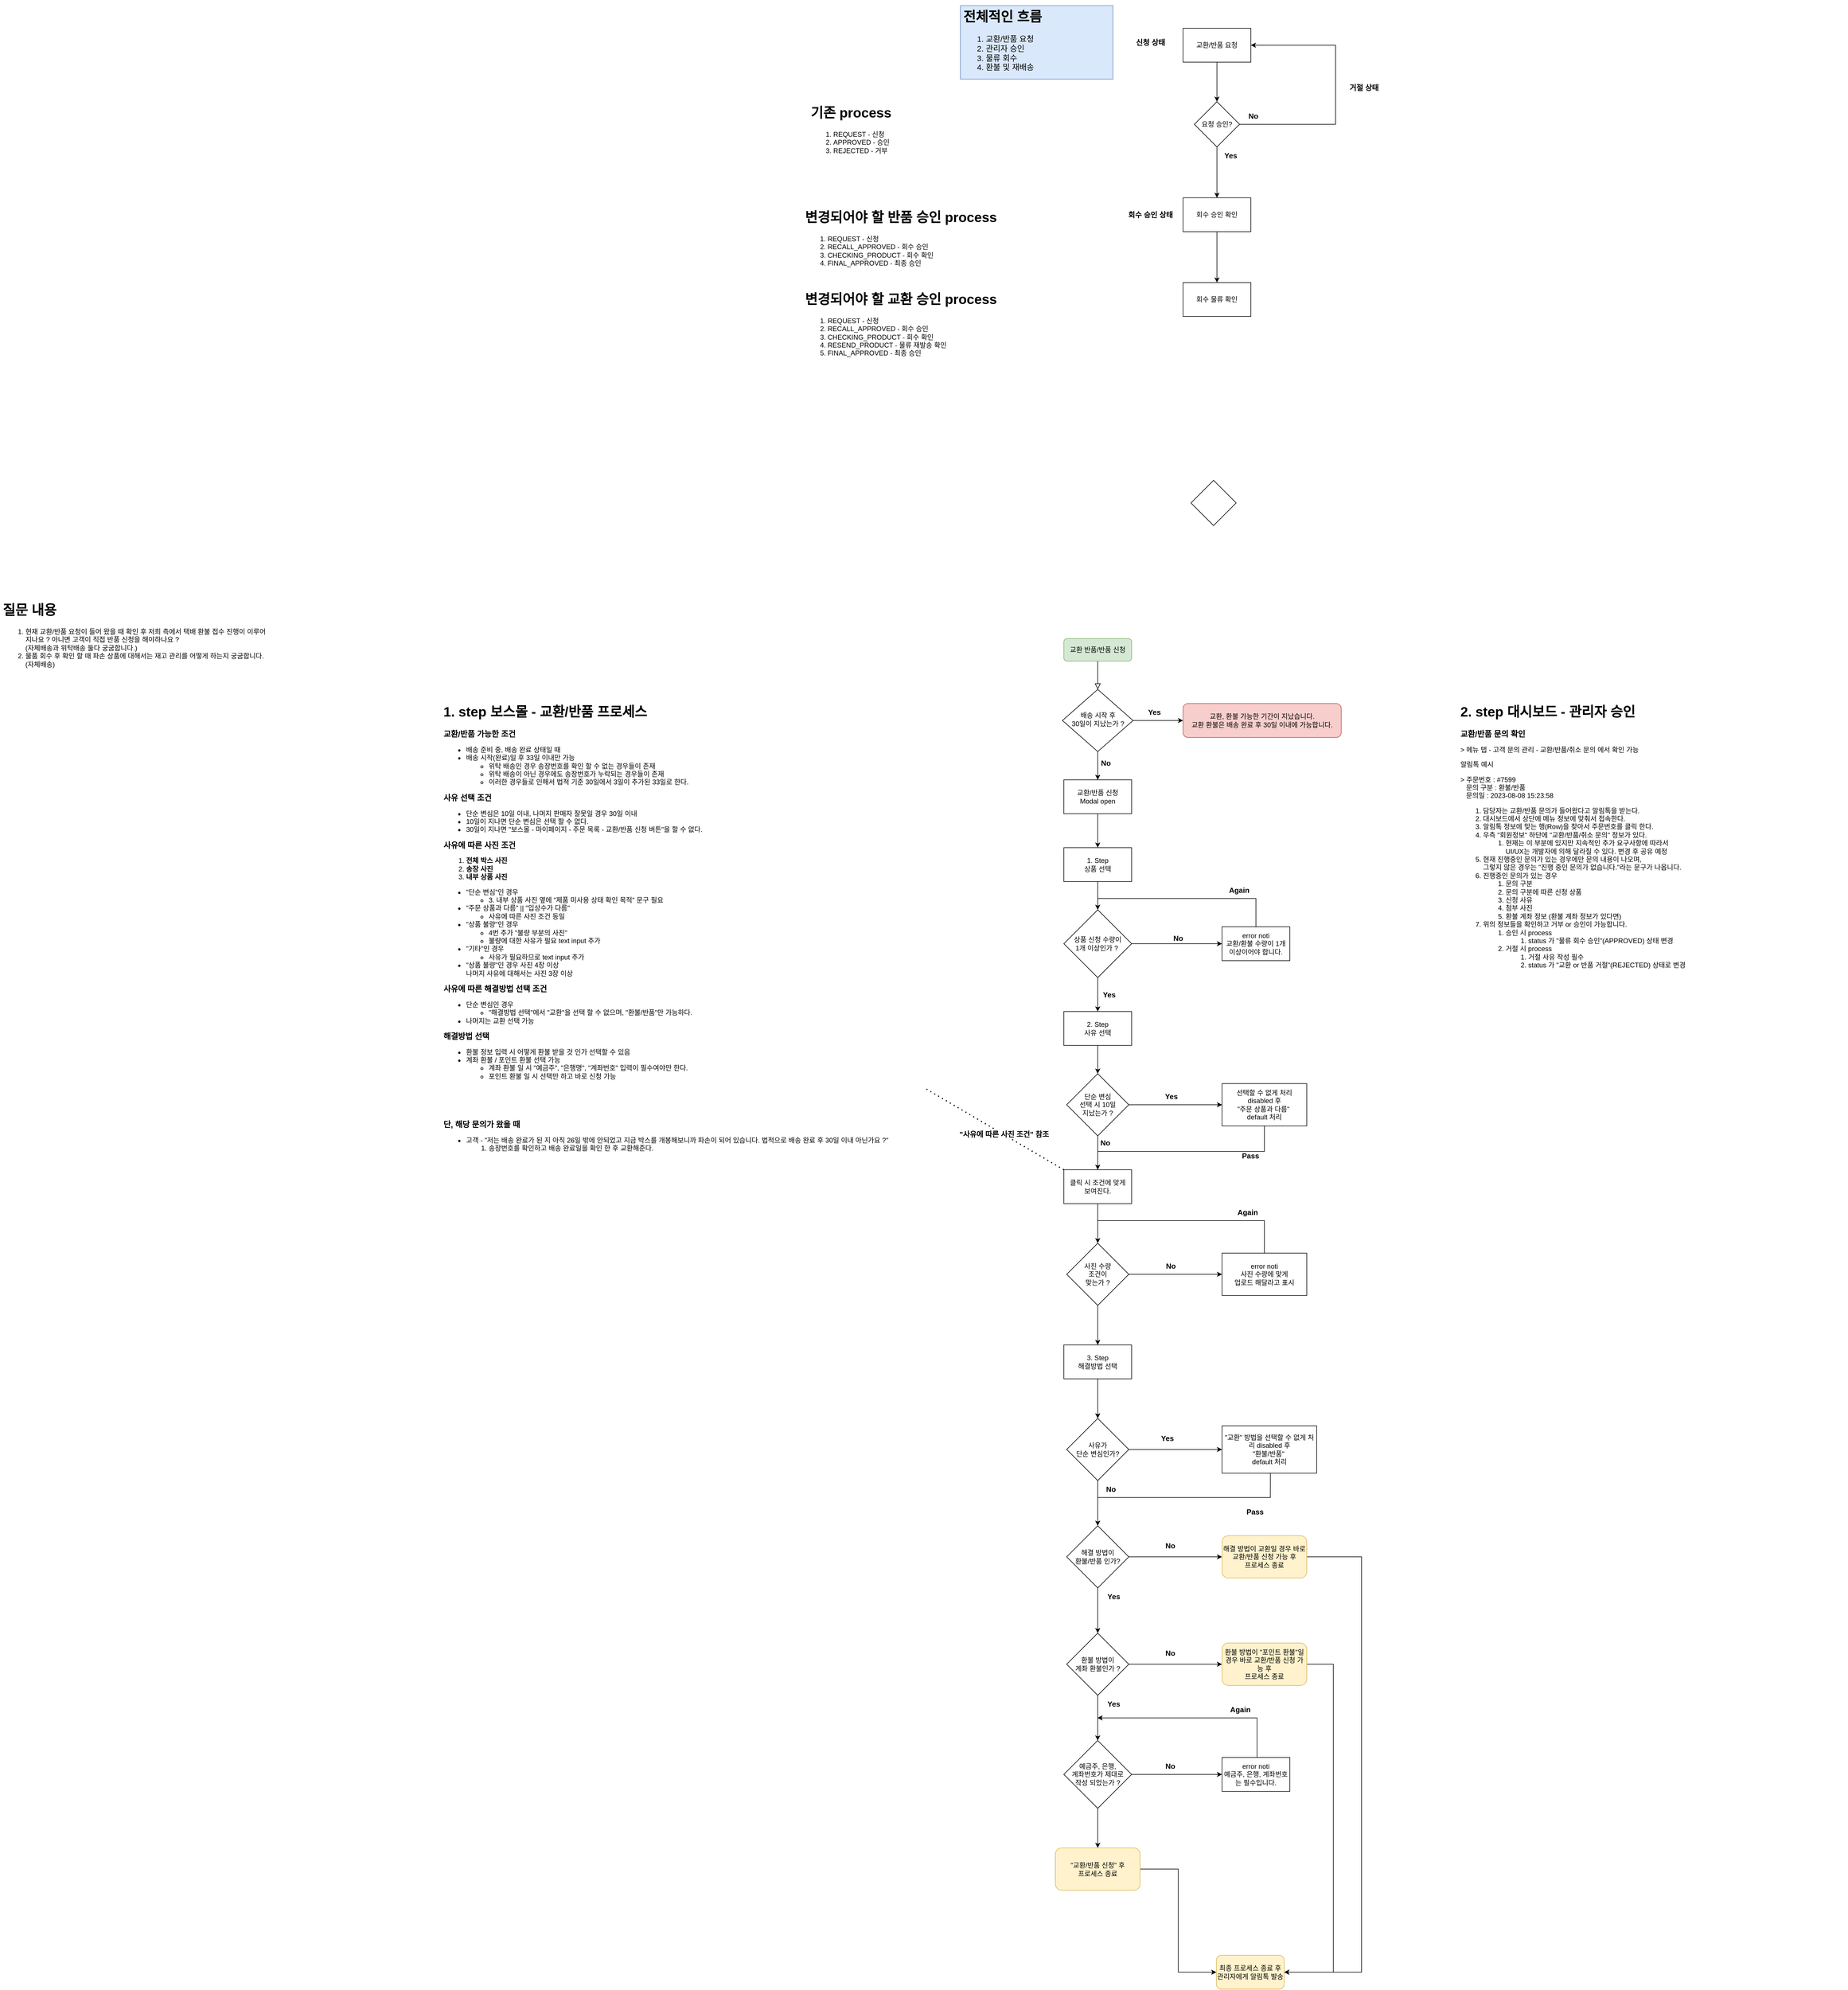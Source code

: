 <mxfile version="21.6.7" type="github">
  <diagram id="C5RBs43oDa-KdzZeNtuy" name="Page-1">
    <mxGraphModel dx="4205" dy="4238" grid="1" gridSize="10" guides="1" tooltips="1" connect="1" arrows="1" fold="1" page="1" pageScale="1" pageWidth="827" pageHeight="1169" math="0" shadow="0">
      <root>
        <mxCell id="WIyWlLk6GJQsqaUBKTNV-0" />
        <mxCell id="WIyWlLk6GJQsqaUBKTNV-1" parent="WIyWlLk6GJQsqaUBKTNV-0" />
        <mxCell id="WIyWlLk6GJQsqaUBKTNV-2" value="" style="rounded=0;html=1;jettySize=auto;orthogonalLoop=1;fontSize=11;endArrow=block;endFill=0;endSize=8;strokeWidth=1;shadow=0;labelBackgroundColor=none;edgeStyle=orthogonalEdgeStyle;" parent="WIyWlLk6GJQsqaUBKTNV-1" source="WIyWlLk6GJQsqaUBKTNV-3" target="WIyWlLk6GJQsqaUBKTNV-6" edge="1">
          <mxGeometry relative="1" as="geometry" />
        </mxCell>
        <mxCell id="WIyWlLk6GJQsqaUBKTNV-3" value="교환 반품/반품 신청" style="rounded=1;whiteSpace=wrap;html=1;fontSize=12;glass=0;strokeWidth=1;shadow=0;fillColor=#d5e8d4;strokeColor=#82b366;" parent="WIyWlLk6GJQsqaUBKTNV-1" vertex="1">
          <mxGeometry x="1113.02" y="140" width="120" height="40" as="geometry" />
        </mxCell>
        <mxCell id="tqf3V1w9By7qvggdj3lG-22" style="edgeStyle=orthogonalEdgeStyle;rounded=0;orthogonalLoop=1;jettySize=auto;html=1;" edge="1" parent="WIyWlLk6GJQsqaUBKTNV-1" source="WIyWlLk6GJQsqaUBKTNV-6" target="WIyWlLk6GJQsqaUBKTNV-7">
          <mxGeometry relative="1" as="geometry" />
        </mxCell>
        <mxCell id="tqf3V1w9By7qvggdj3lG-24" style="edgeStyle=orthogonalEdgeStyle;rounded=0;orthogonalLoop=1;jettySize=auto;html=1;" edge="1" parent="WIyWlLk6GJQsqaUBKTNV-1" source="WIyWlLk6GJQsqaUBKTNV-6" target="tqf3V1w9By7qvggdj3lG-6">
          <mxGeometry relative="1" as="geometry" />
        </mxCell>
        <mxCell id="WIyWlLk6GJQsqaUBKTNV-6" value="배송 시작 후&lt;br&gt;30일이 지났는가 ?" style="rhombus;whiteSpace=wrap;html=1;shadow=0;fontFamily=Helvetica;fontSize=12;align=center;strokeWidth=1;spacing=6;spacingTop=-4;" parent="WIyWlLk6GJQsqaUBKTNV-1" vertex="1">
          <mxGeometry x="1110.52" y="230" width="125" height="110" as="geometry" />
        </mxCell>
        <mxCell id="WIyWlLk6GJQsqaUBKTNV-7" value="교환, 환불 가능한 기간이 지났습니다.&lt;br style=&quot;border-color: var(--border-color);&quot;&gt;교환 환불은 배송 완료 후 30일 이내에 가능합니다." style="rounded=1;whiteSpace=wrap;html=1;fontSize=12;glass=0;strokeWidth=1;shadow=0;fillColor=#f8cecc;strokeColor=#b85450;" parent="WIyWlLk6GJQsqaUBKTNV-1" vertex="1">
          <mxGeometry x="1324.02" y="255" width="280" height="60" as="geometry" />
        </mxCell>
        <mxCell id="tqf3V1w9By7qvggdj3lG-1" value="&lt;h1&gt;1. step 보스몰 - 교환/반품 프로세스&lt;/h1&gt;&lt;p&gt;&lt;b&gt;&lt;font style=&quot;font-size: 14px;&quot;&gt;교환/반품 가능한 조건&lt;/font&gt;&lt;/b&gt;&lt;br&gt;&lt;/p&gt;&lt;ul&gt;&lt;li&gt;배송 준비 중, 배송 완료 상태일 때&lt;/li&gt;&lt;li&gt;배송 시작(완료)일 후 33일 이내만 가능&lt;/li&gt;&lt;ul&gt;&lt;li&gt;위탁 배송인 경우 송장번호를 확인 할 수 없는 경우들이 존재&lt;/li&gt;&lt;li&gt;위탁 배송이 아닌 경우에도 송장번호가 누락되는 경우들이 존재&lt;/li&gt;&lt;li&gt;이러한 경우들로 인해서 법적 기준 30일에서 3일이 추가된 33일로 한다.&lt;/li&gt;&lt;/ul&gt;&lt;/ul&gt;&lt;div&gt;&lt;b&gt;&lt;font style=&quot;font-size: 14px;&quot;&gt;사유 선택 조건&lt;/font&gt;&lt;/b&gt;&lt;/div&gt;&lt;div&gt;&lt;ul&gt;&lt;li style=&quot;border-color: var(--border-color);&quot;&gt;단순 변심은 10일 이내, 나머지 판매자 잘못일 경우 30일 이내&lt;/li&gt;&lt;li style=&quot;border-color: var(--border-color);&quot;&gt;10일이 지나면 단순 변심은 선택 할 수 없다.&lt;/li&gt;&lt;li style=&quot;border-color: var(--border-color);&quot;&gt;30일이 지나면 &quot;보스몰 - 마이페이지 - 주문 목록 - 교환/반품 신청 버튼&quot;을 할 수 없다.&lt;/li&gt;&lt;/ul&gt;&lt;/div&gt;&lt;div&gt;&lt;b&gt;&lt;font style=&quot;font-size: 14px;&quot;&gt;사유에 따른 사진 조건&lt;/font&gt;&lt;/b&gt;&lt;/div&gt;&lt;div&gt;&lt;ol&gt;&lt;li&gt;&lt;b&gt;전체 박스 사진&lt;/b&gt;&lt;/li&gt;&lt;li&gt;&lt;b&gt;송장 사진&lt;/b&gt;&lt;/li&gt;&lt;li&gt;&lt;b&gt;내부 상품 사진&lt;/b&gt;&lt;/li&gt;&lt;/ol&gt;&lt;/div&gt;&lt;div&gt;&lt;ul&gt;&lt;li&gt;&quot;단순 변심&quot;인 경우&amp;nbsp;&lt;/li&gt;&lt;ul&gt;&lt;li&gt;3. 내부 상품 사진 옆에 &quot;제품 미사용 상태 확인 목적&quot; 문구 필요&lt;/li&gt;&lt;/ul&gt;&lt;li&gt;&quot;주문 상품과 다름&quot; || &quot;입상수가 다름&quot;&lt;/li&gt;&lt;ul&gt;&lt;li&gt;사유에 따른 사진 조건 동일&lt;/li&gt;&lt;/ul&gt;&lt;li&gt;&quot;상품 불량&quot;인 경우&lt;/li&gt;&lt;ul&gt;&lt;li&gt;4번 추가 &quot;불량 부분의 사진&quot;&lt;br&gt;&lt;/li&gt;&lt;li&gt;불량에 대한 사유가 필요 text input 추가&lt;/li&gt;&lt;/ul&gt;&lt;li&gt;&quot;기타&quot;인 경우&lt;/li&gt;&lt;ul&gt;&lt;li&gt;사유가 필요하므로 text input 추가&lt;/li&gt;&lt;/ul&gt;&lt;li&gt;&quot;상품 불량&quot;인 경우 사진 4장 이상 &lt;br&gt;나머지 사유에 대해서는 사진 3장 이상&lt;br&gt;&lt;/li&gt;&lt;/ul&gt;&lt;div&gt;&lt;b&gt;&lt;font style=&quot;font-size: 14px;&quot;&gt;사유에 따른 해결방법 선택 조건&lt;/font&gt;&lt;/b&gt;&lt;/div&gt;&lt;/div&gt;&lt;div&gt;&lt;ul&gt;&lt;li&gt;단순 변심인 경우&amp;nbsp;&lt;/li&gt;&lt;ul&gt;&lt;li&gt;&quot;해결방법 선택&quot;에서 &quot;교환&quot;을 선택 할 수 없으며, &quot;환불/반품&quot;만 가능하다.&lt;/li&gt;&lt;/ul&gt;&lt;li&gt;나머지는 교환 선택 가능&lt;/li&gt;&lt;/ul&gt;&lt;div&gt;&lt;b&gt;&lt;font style=&quot;font-size: 14px;&quot;&gt;해결방법 선택&lt;/font&gt;&lt;/b&gt;&lt;/div&gt;&lt;/div&gt;&lt;div&gt;&lt;ul&gt;&lt;li&gt;환불 정보 입력 시 어떻게 환불 받을 것 인가 선택할 수 있음&lt;/li&gt;&lt;li&gt;계좌 환불 / 포인트 환불 선택 가능&lt;/li&gt;&lt;ul&gt;&lt;li&gt;계좌 환불 일 시 &quot;예금주&quot;, &quot;은행명&quot;, &quot;계좌번호&quot; 입력이 필수여야만 한다.&lt;/li&gt;&lt;li&gt;포인트 환불 일 시 선택만 하고 바로 신청 가능&lt;/li&gt;&lt;/ul&gt;&lt;/ul&gt;&lt;/div&gt;&lt;div&gt;&lt;br&gt;&lt;/div&gt;&lt;div&gt;&lt;br&gt;&lt;/div&gt;&lt;div&gt;&lt;br&gt;&lt;/div&gt;&lt;div&gt;&lt;br&gt;&lt;/div&gt;&lt;div&gt;&lt;div style=&quot;border-color: var(--border-color);&quot;&gt;&lt;div style=&quot;border-color: var(--border-color);&quot;&gt;&lt;b style=&quot;border-color: var(--border-color);&quot;&gt;&lt;font style=&quot;font-size: 14px;&quot;&gt;단, 해당 문의가 왔을 때&lt;/font&gt;&lt;/b&gt;&lt;/div&gt;&lt;/div&gt;&lt;div style=&quot;border-color: var(--border-color);&quot;&gt;&lt;ul style=&quot;border-color: var(--border-color);&quot;&gt;&lt;li style=&quot;border-color: var(--border-color);&quot;&gt;고객 - &quot;저는 배송 완료가 된 지 아직 26일 밖에 안되었고 지금 박스를 개봉해보니까 파손이 되어 있습니다. 법적으로 배송 완료 후 30일 이내 아닌가요 ?&quot;&lt;/li&gt;&lt;ol style=&quot;border-color: var(--border-color);&quot;&gt;&lt;li style=&quot;border-color: var(--border-color);&quot;&gt;송장번호를 확인하고 배송 완료일을 확인 한 후 교환해준다.&lt;br&gt;&lt;/li&gt;&lt;/ol&gt;&lt;/ul&gt;&lt;/div&gt;&lt;/div&gt;&lt;p&gt;&lt;/p&gt;" style="text;html=1;strokeColor=none;fillColor=none;spacing=5;spacingTop=-20;whiteSpace=wrap;overflow=hidden;rounded=0;" vertex="1" parent="WIyWlLk6GJQsqaUBKTNV-1">
          <mxGeometry x="10" y="250" width="860" height="870" as="geometry" />
        </mxCell>
        <mxCell id="tqf3V1w9By7qvggdj3lG-2" value="&lt;h1&gt;질문 내용&lt;/h1&gt;&lt;div&gt;&lt;ol&gt;&lt;li&gt;현재 교환/반품 요청이 들어 왔을 때 확인 후 저희 측에서 택배 환불 접수 진행이 이루어 지나요 ? 아니면 고객이 직접 반품 신청을 해야하나요 ?&lt;br&gt;(자체배송과 위탁배송 둘다 궁굼합니다.)&lt;br&gt;&lt;/li&gt;&lt;li&gt;물품 회수 후 확인 할 때 파손 상품에 대해서는 재고 관리를 어떻게 하는지 궁굼합니다. (자체배송)&lt;/li&gt;&lt;/ol&gt;&lt;/div&gt;" style="text;html=1;strokeColor=none;fillColor=none;spacing=5;spacingTop=-20;whiteSpace=wrap;overflow=hidden;rounded=0;" vertex="1" parent="WIyWlLk6GJQsqaUBKTNV-1">
          <mxGeometry x="-770" y="70" width="480" height="670" as="geometry" />
        </mxCell>
        <mxCell id="tqf3V1w9By7qvggdj3lG-8" style="edgeStyle=orthogonalEdgeStyle;rounded=0;orthogonalLoop=1;jettySize=auto;html=1;" edge="1" parent="WIyWlLk6GJQsqaUBKTNV-1" source="tqf3V1w9By7qvggdj3lG-6" target="tqf3V1w9By7qvggdj3lG-7">
          <mxGeometry relative="1" as="geometry" />
        </mxCell>
        <mxCell id="tqf3V1w9By7qvggdj3lG-6" value="교환/반품 신청&lt;br style=&quot;border-color: var(--border-color);&quot;&gt;Modal open" style="rounded=0;whiteSpace=wrap;html=1;" vertex="1" parent="WIyWlLk6GJQsqaUBKTNV-1">
          <mxGeometry x="1113.02" y="390" width="120" height="60" as="geometry" />
        </mxCell>
        <mxCell id="tqf3V1w9By7qvggdj3lG-10" style="edgeStyle=orthogonalEdgeStyle;rounded=0;orthogonalLoop=1;jettySize=auto;html=1;" edge="1" parent="WIyWlLk6GJQsqaUBKTNV-1" source="tqf3V1w9By7qvggdj3lG-7" target="tqf3V1w9By7qvggdj3lG-9">
          <mxGeometry relative="1" as="geometry" />
        </mxCell>
        <mxCell id="tqf3V1w9By7qvggdj3lG-7" value="1. Step &lt;br&gt;상품 선택" style="rounded=0;whiteSpace=wrap;html=1;" vertex="1" parent="WIyWlLk6GJQsqaUBKTNV-1">
          <mxGeometry x="1113.02" y="510" width="120" height="60" as="geometry" />
        </mxCell>
        <mxCell id="tqf3V1w9By7qvggdj3lG-13" style="edgeStyle=orthogonalEdgeStyle;rounded=0;orthogonalLoop=1;jettySize=auto;html=1;" edge="1" parent="WIyWlLk6GJQsqaUBKTNV-1" source="tqf3V1w9By7qvggdj3lG-9" target="tqf3V1w9By7qvggdj3lG-16">
          <mxGeometry relative="1" as="geometry">
            <mxPoint x="1303.02" y="680" as="targetPoint" />
          </mxGeometry>
        </mxCell>
        <mxCell id="tqf3V1w9By7qvggdj3lG-15" value="No" style="edgeLabel;html=1;align=center;verticalAlign=middle;resizable=0;points=[];fontSize=13;fontStyle=1" vertex="1" connectable="0" parent="tqf3V1w9By7qvggdj3lG-13">
          <mxGeometry x="0.15" y="3" relative="1" as="geometry">
            <mxPoint x="-10" y="-7" as="offset" />
          </mxGeometry>
        </mxCell>
        <mxCell id="tqf3V1w9By7qvggdj3lG-20" value="" style="edgeStyle=orthogonalEdgeStyle;rounded=0;orthogonalLoop=1;jettySize=auto;html=1;" edge="1" parent="WIyWlLk6GJQsqaUBKTNV-1" source="tqf3V1w9By7qvggdj3lG-9" target="tqf3V1w9By7qvggdj3lG-19">
          <mxGeometry relative="1" as="geometry" />
        </mxCell>
        <mxCell id="tqf3V1w9By7qvggdj3lG-21" value="Yes" style="edgeLabel;html=1;align=center;verticalAlign=middle;resizable=0;points=[];fontStyle=1;fontSize=13;" vertex="1" connectable="0" parent="tqf3V1w9By7qvggdj3lG-20">
          <mxGeometry x="-0.367" y="-1" relative="1" as="geometry">
            <mxPoint x="21" y="11" as="offset" />
          </mxGeometry>
        </mxCell>
        <mxCell id="tqf3V1w9By7qvggdj3lG-9" value="상품 신청 수량이&lt;br&gt;1개 이상인가 ?&amp;nbsp;" style="rhombus;whiteSpace=wrap;html=1;" vertex="1" parent="WIyWlLk6GJQsqaUBKTNV-1">
          <mxGeometry x="1113.02" y="620" width="120" height="120" as="geometry" />
        </mxCell>
        <mxCell id="tqf3V1w9By7qvggdj3lG-16" value="error noti&lt;br&gt;교환/환불 수량이 1개 이상이어야 합니다." style="rounded=0;whiteSpace=wrap;html=1;" vertex="1" parent="WIyWlLk6GJQsqaUBKTNV-1">
          <mxGeometry x="1393.02" y="650" width="120" height="60" as="geometry" />
        </mxCell>
        <mxCell id="tqf3V1w9By7qvggdj3lG-18" value="" style="endArrow=none;html=1;rounded=0;" edge="1" parent="WIyWlLk6GJQsqaUBKTNV-1" source="tqf3V1w9By7qvggdj3lG-16">
          <mxGeometry width="50" height="50" relative="1" as="geometry">
            <mxPoint x="1452.52" y="630" as="sourcePoint" />
            <mxPoint x="1173.02" y="600" as="targetPoint" />
            <Array as="points">
              <mxPoint x="1453.02" y="600" />
            </Array>
          </mxGeometry>
        </mxCell>
        <mxCell id="tqf3V1w9By7qvggdj3lG-30" value="" style="edgeStyle=orthogonalEdgeStyle;rounded=0;orthogonalLoop=1;jettySize=auto;html=1;" edge="1" parent="WIyWlLk6GJQsqaUBKTNV-1" source="tqf3V1w9By7qvggdj3lG-19" target="tqf3V1w9By7qvggdj3lG-29">
          <mxGeometry relative="1" as="geometry" />
        </mxCell>
        <mxCell id="tqf3V1w9By7qvggdj3lG-19" value="2. Step&lt;br&gt;사유 선택" style="whiteSpace=wrap;html=1;" vertex="1" parent="WIyWlLk6GJQsqaUBKTNV-1">
          <mxGeometry x="1113.02" y="800" width="120" height="60" as="geometry" />
        </mxCell>
        <mxCell id="tqf3V1w9By7qvggdj3lG-25" value="Yes" style="edgeLabel;html=1;align=center;verticalAlign=middle;resizable=0;points=[];fontStyle=1;fontSize=13;" vertex="1" connectable="0" parent="WIyWlLk6GJQsqaUBKTNV-1">
          <mxGeometry x="1273.02" y="270" as="geometry" />
        </mxCell>
        <mxCell id="tqf3V1w9By7qvggdj3lG-26" value="No" style="edgeLabel;html=1;align=center;verticalAlign=middle;resizable=0;points=[];fontSize=13;fontStyle=1" vertex="1" connectable="0" parent="WIyWlLk6GJQsqaUBKTNV-1">
          <mxGeometry x="1325.02" y="680" as="geometry">
            <mxPoint x="-138" y="-320" as="offset" />
          </mxGeometry>
        </mxCell>
        <mxCell id="tqf3V1w9By7qvggdj3lG-27" value="&lt;font style=&quot;font-size: 13px;&quot;&gt;&lt;b&gt;Again&lt;/b&gt;&lt;/font&gt;" style="text;html=1;align=center;verticalAlign=middle;resizable=0;points=[];autosize=1;strokeColor=none;fillColor=none;" vertex="1" parent="WIyWlLk6GJQsqaUBKTNV-1">
          <mxGeometry x="1393.02" y="570" width="60" height="30" as="geometry" />
        </mxCell>
        <mxCell id="tqf3V1w9By7qvggdj3lG-35" value="" style="edgeStyle=orthogonalEdgeStyle;rounded=0;orthogonalLoop=1;jettySize=auto;html=1;" edge="1" parent="WIyWlLk6GJQsqaUBKTNV-1" source="tqf3V1w9By7qvggdj3lG-29" target="tqf3V1w9By7qvggdj3lG-34">
          <mxGeometry relative="1" as="geometry" />
        </mxCell>
        <mxCell id="tqf3V1w9By7qvggdj3lG-44" value="" style="edgeStyle=orthogonalEdgeStyle;rounded=0;orthogonalLoop=1;jettySize=auto;html=1;" edge="1" parent="WIyWlLk6GJQsqaUBKTNV-1" source="tqf3V1w9By7qvggdj3lG-29" target="tqf3V1w9By7qvggdj3lG-43">
          <mxGeometry relative="1" as="geometry" />
        </mxCell>
        <mxCell id="tqf3V1w9By7qvggdj3lG-29" value="단순 변심&lt;br&gt;선택 시 10일&lt;br&gt;지났는가 ?" style="rhombus;whiteSpace=wrap;html=1;" vertex="1" parent="WIyWlLk6GJQsqaUBKTNV-1">
          <mxGeometry x="1118.02" y="910" width="110" height="110" as="geometry" />
        </mxCell>
        <mxCell id="tqf3V1w9By7qvggdj3lG-34" value="선택할 수 없게 처리&lt;br&gt;disabled 후&lt;br&gt;&quot;주문 상품과 다름&quot;&amp;nbsp;&lt;br&gt;default 처리" style="whiteSpace=wrap;html=1;" vertex="1" parent="WIyWlLk6GJQsqaUBKTNV-1">
          <mxGeometry x="1393.02" y="927.5" width="150" height="75" as="geometry" />
        </mxCell>
        <mxCell id="tqf3V1w9By7qvggdj3lG-37" value="Yes" style="edgeLabel;html=1;align=center;verticalAlign=middle;resizable=0;points=[];fontStyle=1;fontSize=13;" vertex="1" connectable="0" parent="WIyWlLk6GJQsqaUBKTNV-1">
          <mxGeometry x="1303.02" y="950" as="geometry" />
        </mxCell>
        <mxCell id="tqf3V1w9By7qvggdj3lG-49" value="" style="edgeStyle=orthogonalEdgeStyle;rounded=0;orthogonalLoop=1;jettySize=auto;html=1;" edge="1" parent="WIyWlLk6GJQsqaUBKTNV-1" source="tqf3V1w9By7qvggdj3lG-43" target="tqf3V1w9By7qvggdj3lG-48">
          <mxGeometry relative="1" as="geometry" />
        </mxCell>
        <mxCell id="tqf3V1w9By7qvggdj3lG-43" value="클릭 시 조건에 맞게&lt;br&gt;보여진다." style="whiteSpace=wrap;html=1;" vertex="1" parent="WIyWlLk6GJQsqaUBKTNV-1">
          <mxGeometry x="1113.02" y="1080" width="120" height="60" as="geometry" />
        </mxCell>
        <mxCell id="tqf3V1w9By7qvggdj3lG-45" value="" style="endArrow=none;dashed=1;html=1;dashPattern=1 3;strokeWidth=2;rounded=0;exitX=0;exitY=0;exitDx=0;exitDy=0;" edge="1" parent="WIyWlLk6GJQsqaUBKTNV-1" source="tqf3V1w9By7qvggdj3lG-43" target="tqf3V1w9By7qvggdj3lG-1">
          <mxGeometry width="50" height="50" relative="1" as="geometry">
            <mxPoint x="560" y="1060" as="sourcePoint" />
            <mxPoint x="-2" y="680" as="targetPoint" />
          </mxGeometry>
        </mxCell>
        <mxCell id="tqf3V1w9By7qvggdj3lG-46" value="&lt;b&gt;&lt;font style=&quot;font-size: 13px;&quot;&gt;&quot;사유에 따른 사진 조건&quot; 참조&lt;/font&gt;&lt;/b&gt;" style="edgeLabel;html=1;align=center;verticalAlign=middle;resizable=0;points=[];" vertex="1" connectable="0" parent="tqf3V1w9By7qvggdj3lG-45">
          <mxGeometry x="-0.119" y="-1" relative="1" as="geometry">
            <mxPoint as="offset" />
          </mxGeometry>
        </mxCell>
        <mxCell id="tqf3V1w9By7qvggdj3lG-52" value="" style="edgeStyle=orthogonalEdgeStyle;rounded=0;orthogonalLoop=1;jettySize=auto;html=1;" edge="1" parent="WIyWlLk6GJQsqaUBKTNV-1" source="tqf3V1w9By7qvggdj3lG-48" target="tqf3V1w9By7qvggdj3lG-51">
          <mxGeometry relative="1" as="geometry" />
        </mxCell>
        <mxCell id="tqf3V1w9By7qvggdj3lG-60" value="" style="edgeStyle=orthogonalEdgeStyle;rounded=0;orthogonalLoop=1;jettySize=auto;html=1;" edge="1" parent="WIyWlLk6GJQsqaUBKTNV-1" source="tqf3V1w9By7qvggdj3lG-48" target="tqf3V1w9By7qvggdj3lG-59">
          <mxGeometry relative="1" as="geometry" />
        </mxCell>
        <mxCell id="tqf3V1w9By7qvggdj3lG-48" value="사진 수량 &lt;br&gt;조건이&lt;br&gt;맞는가 ?" style="rhombus;whiteSpace=wrap;html=1;" vertex="1" parent="WIyWlLk6GJQsqaUBKTNV-1">
          <mxGeometry x="1118.02" y="1210" width="110" height="110" as="geometry" />
        </mxCell>
        <mxCell id="tqf3V1w9By7qvggdj3lG-51" value="error noti&lt;br&gt;사진 수량에 맞게 &lt;br&gt;업로드 해달라고 표시" style="whiteSpace=wrap;html=1;" vertex="1" parent="WIyWlLk6GJQsqaUBKTNV-1">
          <mxGeometry x="1393.02" y="1227.5" width="150" height="75" as="geometry" />
        </mxCell>
        <mxCell id="tqf3V1w9By7qvggdj3lG-53" value="" style="endArrow=none;html=1;rounded=0;" edge="1" parent="WIyWlLk6GJQsqaUBKTNV-1" target="tqf3V1w9By7qvggdj3lG-34">
          <mxGeometry width="50" height="50" relative="1" as="geometry">
            <mxPoint x="1173.02" y="1047.5" as="sourcePoint" />
            <mxPoint x="1468.02" y="1010" as="targetPoint" />
            <Array as="points">
              <mxPoint x="1468.02" y="1047.5" />
            </Array>
          </mxGeometry>
        </mxCell>
        <mxCell id="tqf3V1w9By7qvggdj3lG-54" value="&lt;span style=&quot;font-size: 13px;&quot;&gt;&lt;b&gt;Pass&lt;/b&gt;&lt;/span&gt;" style="text;html=1;align=center;verticalAlign=middle;resizable=0;points=[];autosize=1;strokeColor=none;fillColor=none;" vertex="1" parent="WIyWlLk6GJQsqaUBKTNV-1">
          <mxGeometry x="1418.02" y="1040" width="50" height="30" as="geometry" />
        </mxCell>
        <mxCell id="tqf3V1w9By7qvggdj3lG-55" value="No" style="edgeLabel;html=1;align=center;verticalAlign=middle;resizable=0;points=[];fontSize=13;fontStyle=1" vertex="1" connectable="0" parent="WIyWlLk6GJQsqaUBKTNV-1">
          <mxGeometry x="1325.02" y="660" as="geometry">
            <mxPoint x="-139" y="372" as="offset" />
          </mxGeometry>
        </mxCell>
        <mxCell id="tqf3V1w9By7qvggdj3lG-56" value="No" style="edgeLabel;html=1;align=center;verticalAlign=middle;resizable=0;points=[];fontSize=13;fontStyle=1" vertex="1" connectable="0" parent="WIyWlLk6GJQsqaUBKTNV-1">
          <mxGeometry x="1570.52" y="500" as="geometry">
            <mxPoint x="-269" y="750" as="offset" />
          </mxGeometry>
        </mxCell>
        <mxCell id="tqf3V1w9By7qvggdj3lG-57" value="" style="endArrow=none;html=1;rounded=0;exitX=0.5;exitY=0;exitDx=0;exitDy=0;" edge="1" parent="WIyWlLk6GJQsqaUBKTNV-1" source="tqf3V1w9By7qvggdj3lG-51">
          <mxGeometry width="50" height="50" relative="1" as="geometry">
            <mxPoint x="1483.02" y="1220" as="sourcePoint" />
            <mxPoint x="1173.02" y="1170" as="targetPoint" />
            <Array as="points">
              <mxPoint x="1468.02" y="1170" />
            </Array>
          </mxGeometry>
        </mxCell>
        <mxCell id="tqf3V1w9By7qvggdj3lG-58" value="&lt;font style=&quot;font-size: 13px;&quot;&gt;&lt;b&gt;Again&lt;/b&gt;&lt;/font&gt;" style="text;html=1;align=center;verticalAlign=middle;resizable=0;points=[];autosize=1;strokeColor=none;fillColor=none;" vertex="1" parent="WIyWlLk6GJQsqaUBKTNV-1">
          <mxGeometry x="1408.02" y="1140" width="60" height="30" as="geometry" />
        </mxCell>
        <mxCell id="tqf3V1w9By7qvggdj3lG-62" value="" style="edgeStyle=orthogonalEdgeStyle;rounded=0;orthogonalLoop=1;jettySize=auto;html=1;" edge="1" parent="WIyWlLk6GJQsqaUBKTNV-1" source="tqf3V1w9By7qvggdj3lG-59" target="tqf3V1w9By7qvggdj3lG-61">
          <mxGeometry relative="1" as="geometry" />
        </mxCell>
        <mxCell id="tqf3V1w9By7qvggdj3lG-59" value="3. Step&lt;br&gt;해결방법 선택" style="whiteSpace=wrap;html=1;" vertex="1" parent="WIyWlLk6GJQsqaUBKTNV-1">
          <mxGeometry x="1113.02" y="1390" width="120" height="60" as="geometry" />
        </mxCell>
        <mxCell id="tqf3V1w9By7qvggdj3lG-64" value="" style="edgeStyle=orthogonalEdgeStyle;rounded=0;orthogonalLoop=1;jettySize=auto;html=1;" edge="1" parent="WIyWlLk6GJQsqaUBKTNV-1" source="tqf3V1w9By7qvggdj3lG-61" target="tqf3V1w9By7qvggdj3lG-63">
          <mxGeometry relative="1" as="geometry" />
        </mxCell>
        <mxCell id="tqf3V1w9By7qvggdj3lG-68" value="" style="edgeStyle=orthogonalEdgeStyle;rounded=0;orthogonalLoop=1;jettySize=auto;html=1;" edge="1" parent="WIyWlLk6GJQsqaUBKTNV-1" source="tqf3V1w9By7qvggdj3lG-61" target="tqf3V1w9By7qvggdj3lG-67">
          <mxGeometry relative="1" as="geometry" />
        </mxCell>
        <mxCell id="tqf3V1w9By7qvggdj3lG-61" value="사유가 &lt;br&gt;단순 변심인가?" style="rhombus;whiteSpace=wrap;html=1;" vertex="1" parent="WIyWlLk6GJQsqaUBKTNV-1">
          <mxGeometry x="1118.02" y="1520" width="110" height="110" as="geometry" />
        </mxCell>
        <mxCell id="tqf3V1w9By7qvggdj3lG-63" value="&quot;교환&quot; 방법을 선택할 수 없게 처리 disabled 후&lt;br style=&quot;border-color: var(--border-color);&quot;&gt;&quot;환불/반품&quot;&amp;nbsp;&lt;br style=&quot;border-color: var(--border-color);&quot;&gt;default 처리" style="whiteSpace=wrap;html=1;" vertex="1" parent="WIyWlLk6GJQsqaUBKTNV-1">
          <mxGeometry x="1393.02" y="1533.13" width="167.5" height="83.75" as="geometry" />
        </mxCell>
        <mxCell id="tqf3V1w9By7qvggdj3lG-66" value="&lt;span style=&quot;font-size: 13px;&quot;&gt;&lt;b&gt;Pass&lt;/b&gt;&lt;/span&gt;" style="text;html=1;align=center;verticalAlign=middle;resizable=0;points=[];autosize=1;strokeColor=none;fillColor=none;" vertex="1" parent="WIyWlLk6GJQsqaUBKTNV-1">
          <mxGeometry x="1426.02" y="1670" width="50" height="30" as="geometry" />
        </mxCell>
        <mxCell id="tqf3V1w9By7qvggdj3lG-81" style="edgeStyle=orthogonalEdgeStyle;rounded=0;orthogonalLoop=1;jettySize=auto;html=1;" edge="1" parent="WIyWlLk6GJQsqaUBKTNV-1" source="tqf3V1w9By7qvggdj3lG-67" target="tqf3V1w9By7qvggdj3lG-80">
          <mxGeometry relative="1" as="geometry" />
        </mxCell>
        <mxCell id="tqf3V1w9By7qvggdj3lG-83" value="" style="edgeStyle=orthogonalEdgeStyle;rounded=0;orthogonalLoop=1;jettySize=auto;html=1;" edge="1" parent="WIyWlLk6GJQsqaUBKTNV-1" source="tqf3V1w9By7qvggdj3lG-67" target="tqf3V1w9By7qvggdj3lG-82">
          <mxGeometry relative="1" as="geometry" />
        </mxCell>
        <mxCell id="tqf3V1w9By7qvggdj3lG-67" value="해결 방법이&lt;br&gt;환불/반품 인가?" style="rhombus;whiteSpace=wrap;html=1;" vertex="1" parent="WIyWlLk6GJQsqaUBKTNV-1">
          <mxGeometry x="1118.02" y="1710" width="110" height="110" as="geometry" />
        </mxCell>
        <mxCell id="tqf3V1w9By7qvggdj3lG-69" value="" style="endArrow=none;html=1;rounded=0;" edge="1" parent="WIyWlLk6GJQsqaUBKTNV-1">
          <mxGeometry width="50" height="50" relative="1" as="geometry">
            <mxPoint x="1172.52" y="1660" as="sourcePoint" />
            <mxPoint x="1478.647" y="1616.88" as="targetPoint" />
            <Array as="points">
              <mxPoint x="1478.52" y="1660" />
            </Array>
          </mxGeometry>
        </mxCell>
        <mxCell id="tqf3V1w9By7qvggdj3lG-72" value="&lt;span style=&quot;font-size: 13px;&quot;&gt;&lt;b&gt;Yes&lt;/b&gt;&lt;/span&gt;" style="text;html=1;align=center;verticalAlign=middle;resizable=0;points=[];autosize=1;strokeColor=none;fillColor=none;" vertex="1" parent="WIyWlLk6GJQsqaUBKTNV-1">
          <mxGeometry x="1270.52" y="1540" width="50" height="30" as="geometry" />
        </mxCell>
        <mxCell id="tqf3V1w9By7qvggdj3lG-73" value="&lt;span style=&quot;font-size: 13px;&quot;&gt;&lt;b&gt;No&lt;/b&gt;&lt;/span&gt;" style="text;html=1;align=center;verticalAlign=middle;resizable=0;points=[];autosize=1;strokeColor=none;fillColor=none;" vertex="1" parent="WIyWlLk6GJQsqaUBKTNV-1">
          <mxGeometry x="1175.52" y="1630" width="40" height="30" as="geometry" />
        </mxCell>
        <mxCell id="tqf3V1w9By7qvggdj3lG-105" style="edgeStyle=orthogonalEdgeStyle;rounded=0;orthogonalLoop=1;jettySize=auto;html=1;entryX=1;entryY=0.5;entryDx=0;entryDy=0;" edge="1" parent="WIyWlLk6GJQsqaUBKTNV-1" source="tqf3V1w9By7qvggdj3lG-80" target="tqf3V1w9By7qvggdj3lG-102">
          <mxGeometry relative="1" as="geometry">
            <Array as="points">
              <mxPoint x="1640" y="1765" />
              <mxPoint x="1640" y="2500" />
            </Array>
          </mxGeometry>
        </mxCell>
        <mxCell id="tqf3V1w9By7qvggdj3lG-80" value="해결 방법이 교환일 경우 바로 교환/반품 신청 가능 후&lt;br&gt;프로세스 종료" style="rounded=1;whiteSpace=wrap;html=1;fillColor=#fff2cc;strokeColor=#d6b656;" vertex="1" parent="WIyWlLk6GJQsqaUBKTNV-1">
          <mxGeometry x="1393.02" y="1727.5" width="150" height="75" as="geometry" />
        </mxCell>
        <mxCell id="tqf3V1w9By7qvggdj3lG-88" style="edgeStyle=orthogonalEdgeStyle;rounded=0;orthogonalLoop=1;jettySize=auto;html=1;" edge="1" parent="WIyWlLk6GJQsqaUBKTNV-1" source="tqf3V1w9By7qvggdj3lG-82" target="tqf3V1w9By7qvggdj3lG-86">
          <mxGeometry relative="1" as="geometry" />
        </mxCell>
        <mxCell id="tqf3V1w9By7qvggdj3lG-91" value="" style="edgeStyle=orthogonalEdgeStyle;rounded=0;orthogonalLoop=1;jettySize=auto;html=1;" edge="1" parent="WIyWlLk6GJQsqaUBKTNV-1">
          <mxGeometry relative="1" as="geometry">
            <mxPoint x="1172.98" y="2010" as="sourcePoint" />
            <mxPoint x="1172.98" y="2090" as="targetPoint" />
          </mxGeometry>
        </mxCell>
        <mxCell id="tqf3V1w9By7qvggdj3lG-82" value="환불 방법이&lt;br&gt;계좌 환불인가 ?" style="rhombus;whiteSpace=wrap;html=1;" vertex="1" parent="WIyWlLk6GJQsqaUBKTNV-1">
          <mxGeometry x="1118.02" y="1900" width="110" height="110" as="geometry" />
        </mxCell>
        <mxCell id="tqf3V1w9By7qvggdj3lG-84" value="&lt;span style=&quot;font-size: 13px;&quot;&gt;&lt;b&gt;No&lt;/b&gt;&lt;/span&gt;" style="text;html=1;align=center;verticalAlign=middle;resizable=0;points=[];autosize=1;strokeColor=none;fillColor=none;" vertex="1" parent="WIyWlLk6GJQsqaUBKTNV-1">
          <mxGeometry x="1280.52" y="1730" width="40" height="30" as="geometry" />
        </mxCell>
        <mxCell id="tqf3V1w9By7qvggdj3lG-85" value="&lt;span style=&quot;font-size: 13px;&quot;&gt;&lt;b&gt;Yes&lt;/b&gt;&lt;/span&gt;" style="text;html=1;align=center;verticalAlign=middle;resizable=0;points=[];autosize=1;strokeColor=none;fillColor=none;" vertex="1" parent="WIyWlLk6GJQsqaUBKTNV-1">
          <mxGeometry x="1175.52" y="1820" width="50" height="30" as="geometry" />
        </mxCell>
        <mxCell id="tqf3V1w9By7qvggdj3lG-104" style="edgeStyle=orthogonalEdgeStyle;rounded=0;orthogonalLoop=1;jettySize=auto;html=1;entryX=1;entryY=0.5;entryDx=0;entryDy=0;" edge="1" parent="WIyWlLk6GJQsqaUBKTNV-1" source="tqf3V1w9By7qvggdj3lG-86" target="tqf3V1w9By7qvggdj3lG-102">
          <mxGeometry relative="1" as="geometry">
            <Array as="points">
              <mxPoint x="1590" y="1955" />
              <mxPoint x="1590" y="2500" />
            </Array>
          </mxGeometry>
        </mxCell>
        <mxCell id="tqf3V1w9By7qvggdj3lG-86" value="환불 방법이 &quot;포인트 환불&quot;일 경우 바로 교환/반품 신청 가능 후&lt;br&gt;프로세스 종료" style="rounded=1;whiteSpace=wrap;html=1;fillColor=#fff2cc;strokeColor=#d6b656;" vertex="1" parent="WIyWlLk6GJQsqaUBKTNV-1">
          <mxGeometry x="1393.02" y="1917.5" width="150" height="75" as="geometry" />
        </mxCell>
        <mxCell id="tqf3V1w9By7qvggdj3lG-87" value="&lt;span style=&quot;font-size: 13px;&quot;&gt;&lt;b&gt;No&lt;/b&gt;&lt;/span&gt;" style="text;html=1;align=center;verticalAlign=middle;resizable=0;points=[];autosize=1;strokeColor=none;fillColor=none;" vertex="1" parent="WIyWlLk6GJQsqaUBKTNV-1">
          <mxGeometry x="1280.52" y="1920" width="40" height="30" as="geometry" />
        </mxCell>
        <mxCell id="tqf3V1w9By7qvggdj3lG-94" value="" style="edgeStyle=orthogonalEdgeStyle;rounded=0;orthogonalLoop=1;jettySize=auto;html=1;" edge="1" parent="WIyWlLk6GJQsqaUBKTNV-1" source="tqf3V1w9By7qvggdj3lG-90" target="tqf3V1w9By7qvggdj3lG-93">
          <mxGeometry relative="1" as="geometry" />
        </mxCell>
        <mxCell id="tqf3V1w9By7qvggdj3lG-99" style="edgeStyle=orthogonalEdgeStyle;rounded=0;orthogonalLoop=1;jettySize=auto;html=1;" edge="1" parent="WIyWlLk6GJQsqaUBKTNV-1" source="tqf3V1w9By7qvggdj3lG-90" target="tqf3V1w9By7qvggdj3lG-98">
          <mxGeometry relative="1" as="geometry" />
        </mxCell>
        <mxCell id="tqf3V1w9By7qvggdj3lG-90" value="예금주, 은행, &lt;br&gt;계좌번호가 제대로 &lt;br&gt;작성 되었는가 ?" style="rhombus;whiteSpace=wrap;html=1;" vertex="1" parent="WIyWlLk6GJQsqaUBKTNV-1">
          <mxGeometry x="1113.02" y="2090" width="120" height="120" as="geometry" />
        </mxCell>
        <mxCell id="tqf3V1w9By7qvggdj3lG-92" value="&lt;span style=&quot;font-size: 13px;&quot;&gt;&lt;b&gt;Yes&lt;/b&gt;&lt;/span&gt;" style="text;html=1;align=center;verticalAlign=middle;resizable=0;points=[];autosize=1;strokeColor=none;fillColor=none;" vertex="1" parent="WIyWlLk6GJQsqaUBKTNV-1">
          <mxGeometry x="1175.52" y="2010" width="50" height="30" as="geometry" />
        </mxCell>
        <mxCell id="tqf3V1w9By7qvggdj3lG-95" style="edgeStyle=orthogonalEdgeStyle;rounded=0;orthogonalLoop=1;jettySize=auto;html=1;" edge="1" parent="WIyWlLk6GJQsqaUBKTNV-1">
          <mxGeometry relative="1" as="geometry">
            <mxPoint x="1172.52" y="2050" as="targetPoint" />
            <mxPoint x="1455.02" y="2120" as="sourcePoint" />
            <Array as="points">
              <mxPoint x="1455.52" y="2050" />
            </Array>
          </mxGeometry>
        </mxCell>
        <mxCell id="tqf3V1w9By7qvggdj3lG-93" value="error noti&lt;br&gt;예금주, 은행, 계좌번호는 필수입니다." style="whiteSpace=wrap;html=1;" vertex="1" parent="WIyWlLk6GJQsqaUBKTNV-1">
          <mxGeometry x="1393.02" y="2120" width="120" height="60" as="geometry" />
        </mxCell>
        <mxCell id="tqf3V1w9By7qvggdj3lG-96" value="&lt;font style=&quot;font-size: 13px;&quot;&gt;&lt;b&gt;Again&lt;/b&gt;&lt;/font&gt;" style="text;html=1;align=center;verticalAlign=middle;resizable=0;points=[];autosize=1;strokeColor=none;fillColor=none;" vertex="1" parent="WIyWlLk6GJQsqaUBKTNV-1">
          <mxGeometry x="1395.02" y="2020" width="60" height="30" as="geometry" />
        </mxCell>
        <mxCell id="tqf3V1w9By7qvggdj3lG-97" value="&lt;span style=&quot;font-size: 13px;&quot;&gt;&lt;b&gt;No&lt;/b&gt;&lt;/span&gt;" style="text;html=1;align=center;verticalAlign=middle;resizable=0;points=[];autosize=1;strokeColor=none;fillColor=none;" vertex="1" parent="WIyWlLk6GJQsqaUBKTNV-1">
          <mxGeometry x="1280.52" y="2120" width="40" height="30" as="geometry" />
        </mxCell>
        <mxCell id="tqf3V1w9By7qvggdj3lG-103" style="edgeStyle=orthogonalEdgeStyle;rounded=0;orthogonalLoop=1;jettySize=auto;html=1;entryX=0;entryY=0.5;entryDx=0;entryDy=0;" edge="1" parent="WIyWlLk6GJQsqaUBKTNV-1" source="tqf3V1w9By7qvggdj3lG-98" target="tqf3V1w9By7qvggdj3lG-102">
          <mxGeometry relative="1" as="geometry" />
        </mxCell>
        <mxCell id="tqf3V1w9By7qvggdj3lG-98" value="&quot;교환/반품 신청&quot; 후&lt;br&gt;프로세스 종료" style="rounded=1;whiteSpace=wrap;html=1;fillColor=#fff2cc;strokeColor=#d6b656;" vertex="1" parent="WIyWlLk6GJQsqaUBKTNV-1">
          <mxGeometry x="1098.02" y="2280" width="150" height="75" as="geometry" />
        </mxCell>
        <mxCell id="tqf3V1w9By7qvggdj3lG-100" value="&lt;h1&gt;전체적인 흐름&lt;/h1&gt;&lt;p&gt;&lt;/p&gt;&lt;ol style=&quot;font-size: 14px;&quot;&gt;&lt;li&gt;교환/반품 요청&lt;/li&gt;&lt;li&gt;관리자 승인&lt;/li&gt;&lt;li&gt;물류 회수&lt;/li&gt;&lt;li&gt;환불 및 재배송&lt;/li&gt;&lt;/ol&gt;&lt;p&gt;&lt;/p&gt;" style="text;html=1;strokeColor=#6c8ebf;fillColor=#dae8fc;spacing=5;spacingTop=-20;whiteSpace=wrap;overflow=hidden;rounded=0;" vertex="1" parent="WIyWlLk6GJQsqaUBKTNV-1">
          <mxGeometry x="930" y="-980" width="270" height="130" as="geometry" />
        </mxCell>
        <mxCell id="tqf3V1w9By7qvggdj3lG-101" value="&lt;h1&gt;2. step 대시보드 - 관리자 승인&lt;/h1&gt;&lt;p&gt;&lt;b&gt;&lt;font style=&quot;font-size: 14px;&quot;&gt;교환/반품 문의 확인&lt;/font&gt;&lt;/b&gt;&lt;/p&gt;&lt;p&gt;&lt;span style=&quot;background-color: initial;&quot;&gt;&amp;gt; 메뉴 탭 - 고객 문의 관리 - 교환/반품/취소 문의 에서 확인 가능&lt;br&gt;&lt;/span&gt;&lt;/p&gt;&lt;p&gt;&lt;span style=&quot;background-color: initial;&quot;&gt;알림톡 예시&lt;/span&gt;&lt;/p&gt;&lt;p&gt;&lt;span style=&quot;background-color: initial;&quot;&gt;&amp;gt; 주문번호 : #7599&lt;br&gt;&amp;nbsp; &amp;nbsp;문의 구분 : 환불/반품&lt;br&gt;&amp;nbsp; &amp;nbsp;문의일 : 2023-08-08 15:23:58&lt;/span&gt;&lt;/p&gt;&lt;p&gt;&lt;/p&gt;&lt;ol&gt;&lt;li&gt;담당자는 교환/반품 문의가 들어왔다고 알림톡을 받는다.&lt;/li&gt;&lt;li&gt;대시보드에서 상단에 메뉴 정보에 맞춰서 접속한다.&lt;/li&gt;&lt;li&gt;알림톡 정보에 맞는 행(Row)을 찾아서 주문번호를 클릭 한다.&lt;/li&gt;&lt;li&gt;우측 &quot;회원정보&quot; 하단에 &quot;교환/반품/취소 문의&quot; 정보가 있다.&lt;/li&gt;&lt;ol&gt;&lt;li&gt;현재는 이 부분에 있지만 지속적인 추가 요구사항에 따라서 &lt;br&gt;UI/UX는 개발자에 의해 달라질 수 있다. 변경 후 공유 예정&lt;/li&gt;&lt;/ol&gt;&lt;li&gt;현재 진행중인 문의가 있는 경우에만 문의 내용이 나오며, &lt;br&gt;그렇지 않은 경우는 &quot;진행 중인 문의가 없습니다.&quot;라는 문구가 나옵니다.&lt;/li&gt;&lt;li&gt;진행중인 문의가 있는 경우&amp;nbsp;&lt;br&gt;&lt;/li&gt;&lt;ol&gt;&lt;li&gt;문의 구분&lt;/li&gt;&lt;li&gt;문의 구분에 따른 신청 상품&lt;/li&gt;&lt;li&gt;신청 사유&lt;/li&gt;&lt;li&gt;첨부 사진&lt;/li&gt;&lt;li&gt;환불 계좌 정보 (환불 계좌 정보가 있다면)&lt;/li&gt;&lt;/ol&gt;&lt;li&gt;위의 정보들을 확인하고 거부 or 승인이 가능합니다.&lt;/li&gt;&lt;ol&gt;&lt;li&gt;승인 시 process&lt;/li&gt;&lt;ol&gt;&lt;li&gt;status 가 &quot;물류 회수 승인&quot;(APPROVED) 상태 변경&lt;br&gt;&lt;/li&gt;&lt;/ol&gt;&lt;li&gt;거절 시 process&lt;/li&gt;&lt;ol&gt;&lt;li&gt;거절 사유 작성 필수&lt;/li&gt;&lt;li&gt;status 가 &quot;교환 or 반품 거절&quot;(REJECTED) 상태로 변경&lt;br&gt;&lt;/li&gt;&lt;/ol&gt;&lt;/ol&gt;&lt;/ol&gt;&lt;p&gt;&lt;/p&gt;" style="text;html=1;strokeColor=none;fillColor=none;spacing=5;spacingTop=-20;whiteSpace=wrap;overflow=hidden;rounded=0;" vertex="1" parent="WIyWlLk6GJQsqaUBKTNV-1">
          <mxGeometry x="1810" y="250" width="690" height="1740" as="geometry" />
        </mxCell>
        <mxCell id="tqf3V1w9By7qvggdj3lG-102" value="최종 프로세스 종료 후&lt;br&gt;관리자에게 알림톡 발송" style="rounded=1;whiteSpace=wrap;html=1;fillColor=#fff2cc;strokeColor=#d6b656;" vertex="1" parent="WIyWlLk6GJQsqaUBKTNV-1">
          <mxGeometry x="1383.02" y="2470" width="120" height="60" as="geometry" />
        </mxCell>
        <mxCell id="tqf3V1w9By7qvggdj3lG-115" value="" style="edgeStyle=orthogonalEdgeStyle;rounded=0;orthogonalLoop=1;jettySize=auto;html=1;" edge="1" parent="WIyWlLk6GJQsqaUBKTNV-1" source="tqf3V1w9By7qvggdj3lG-113" target="tqf3V1w9By7qvggdj3lG-114">
          <mxGeometry relative="1" as="geometry" />
        </mxCell>
        <mxCell id="tqf3V1w9By7qvggdj3lG-113" value="교환/반품 요청" style="rounded=0;whiteSpace=wrap;html=1;" vertex="1" parent="WIyWlLk6GJQsqaUBKTNV-1">
          <mxGeometry x="1324.02" y="-940" width="120" height="60" as="geometry" />
        </mxCell>
        <mxCell id="tqf3V1w9By7qvggdj3lG-118" value="" style="edgeStyle=orthogonalEdgeStyle;rounded=0;orthogonalLoop=1;jettySize=auto;html=1;" edge="1" parent="WIyWlLk6GJQsqaUBKTNV-1" source="tqf3V1w9By7qvggdj3lG-114" target="tqf3V1w9By7qvggdj3lG-117">
          <mxGeometry relative="1" as="geometry" />
        </mxCell>
        <mxCell id="tqf3V1w9By7qvggdj3lG-114" value="요청 승인?" style="rhombus;whiteSpace=wrap;html=1;rounded=0;" vertex="1" parent="WIyWlLk6GJQsqaUBKTNV-1">
          <mxGeometry x="1344.02" y="-810" width="80" height="80" as="geometry" />
        </mxCell>
        <mxCell id="tqf3V1w9By7qvggdj3lG-134" style="edgeStyle=orthogonalEdgeStyle;rounded=0;orthogonalLoop=1;jettySize=auto;html=1;" edge="1" parent="WIyWlLk6GJQsqaUBKTNV-1" source="tqf3V1w9By7qvggdj3lG-117" target="tqf3V1w9By7qvggdj3lG-130">
          <mxGeometry relative="1" as="geometry" />
        </mxCell>
        <mxCell id="tqf3V1w9By7qvggdj3lG-117" value="회수 승인 확인" style="whiteSpace=wrap;html=1;rounded=0;" vertex="1" parent="WIyWlLk6GJQsqaUBKTNV-1">
          <mxGeometry x="1324.02" y="-640" width="120" height="60" as="geometry" />
        </mxCell>
        <mxCell id="tqf3V1w9By7qvggdj3lG-121" style="edgeStyle=orthogonalEdgeStyle;rounded=0;orthogonalLoop=1;jettySize=auto;html=1;entryX=1;entryY=0.5;entryDx=0;entryDy=0;exitX=1;exitY=0.5;exitDx=0;exitDy=0;" edge="1" parent="WIyWlLk6GJQsqaUBKTNV-1" source="tqf3V1w9By7qvggdj3lG-114" target="tqf3V1w9By7qvggdj3lG-113">
          <mxGeometry relative="1" as="geometry">
            <mxPoint x="1594.015" y="-800" as="sourcePoint" />
            <Array as="points">
              <mxPoint x="1594" y="-770" />
              <mxPoint x="1594" y="-910" />
            </Array>
          </mxGeometry>
        </mxCell>
        <mxCell id="tqf3V1w9By7qvggdj3lG-123" value="&lt;span style=&quot;font-size: 13px;&quot;&gt;&lt;b&gt;No&lt;/b&gt;&lt;/span&gt;" style="text;html=1;align=center;verticalAlign=middle;resizable=0;points=[];autosize=1;strokeColor=none;fillColor=none;" vertex="1" parent="WIyWlLk6GJQsqaUBKTNV-1">
          <mxGeometry x="1428.02" y="-800" width="40" height="30" as="geometry" />
        </mxCell>
        <mxCell id="tqf3V1w9By7qvggdj3lG-124" value="&lt;span style=&quot;font-size: 13px;&quot;&gt;&lt;b&gt;Yes&lt;/b&gt;&lt;/span&gt;" style="text;html=1;align=center;verticalAlign=middle;resizable=0;points=[];autosize=1;strokeColor=none;fillColor=none;" vertex="1" parent="WIyWlLk6GJQsqaUBKTNV-1">
          <mxGeometry x="1383.02" y="-730" width="50" height="30" as="geometry" />
        </mxCell>
        <mxCell id="tqf3V1w9By7qvggdj3lG-125" value="&lt;span style=&quot;font-size: 13px;&quot;&gt;&lt;b&gt;신청 상태&lt;/b&gt;&lt;/span&gt;" style="text;html=1;align=center;verticalAlign=middle;resizable=0;points=[];autosize=1;strokeColor=none;fillColor=none;" vertex="1" parent="WIyWlLk6GJQsqaUBKTNV-1">
          <mxGeometry x="1225.52" y="-930" width="80" height="30" as="geometry" />
        </mxCell>
        <mxCell id="tqf3V1w9By7qvggdj3lG-126" value="&lt;span style=&quot;font-size: 13px;&quot;&gt;&lt;b&gt;거절 상태&lt;/b&gt;&lt;/span&gt;" style="text;html=1;align=center;verticalAlign=middle;resizable=0;points=[];autosize=1;strokeColor=none;fillColor=none;" vertex="1" parent="WIyWlLk6GJQsqaUBKTNV-1">
          <mxGeometry x="1604.02" y="-850" width="80" height="30" as="geometry" />
        </mxCell>
        <mxCell id="tqf3V1w9By7qvggdj3lG-127" value="&lt;span style=&quot;font-size: 13px;&quot;&gt;&lt;b&gt;회수 승인 상태&lt;/b&gt;&lt;/span&gt;" style="text;html=1;align=center;verticalAlign=middle;resizable=0;points=[];autosize=1;strokeColor=none;fillColor=none;" vertex="1" parent="WIyWlLk6GJQsqaUBKTNV-1">
          <mxGeometry x="1210.52" y="-625" width="110" height="30" as="geometry" />
        </mxCell>
        <mxCell id="tqf3V1w9By7qvggdj3lG-129" value="" style="rhombus;whiteSpace=wrap;html=1;" vertex="1" parent="WIyWlLk6GJQsqaUBKTNV-1">
          <mxGeometry x="1338.02" y="-140" width="80" height="80" as="geometry" />
        </mxCell>
        <mxCell id="tqf3V1w9By7qvggdj3lG-130" value="회수 물류 확인" style="whiteSpace=wrap;html=1;rounded=0;" vertex="1" parent="WIyWlLk6GJQsqaUBKTNV-1">
          <mxGeometry x="1324.02" y="-490" width="120" height="60" as="geometry" />
        </mxCell>
        <mxCell id="tqf3V1w9By7qvggdj3lG-132" value="&lt;h1&gt;기존 process&lt;/h1&gt;&lt;p&gt;&lt;/p&gt;&lt;ol&gt;&lt;li&gt;REQUEST - 신청&lt;br&gt;&lt;/li&gt;&lt;li&gt;APPROVED - 승인&lt;/li&gt;&lt;li&gt;REJECTED - 거부&lt;/li&gt;&lt;/ol&gt;&lt;p&gt;&lt;/p&gt;" style="text;html=1;strokeColor=none;fillColor=none;spacing=5;spacingTop=-20;whiteSpace=wrap;overflow=hidden;rounded=0;" vertex="1" parent="WIyWlLk6GJQsqaUBKTNV-1">
          <mxGeometry x="660" y="-810" width="190" height="120" as="geometry" />
        </mxCell>
        <mxCell id="tqf3V1w9By7qvggdj3lG-133" value="&lt;h1&gt;변경되어야 할 반품 승인 process&lt;/h1&gt;&lt;p&gt;&lt;/p&gt;&lt;ol&gt;&lt;li&gt;REQUEST - 신청&lt;br&gt;&lt;/li&gt;&lt;li&gt;RECALL_APPROVED - 회수 승인&lt;/li&gt;&lt;li&gt;CHECKING_PRODUCT - 회수 확인&lt;/li&gt;&lt;li&gt;FINAL_APPROVED - 최종 승인&lt;/li&gt;&lt;/ol&gt;&lt;div&gt;&lt;br&gt;&lt;/div&gt;&lt;div&gt;&lt;h1 style=&quot;border-color: var(--border-color);&quot;&gt;변경되어야 할 교환 승인 process&lt;/h1&gt;&lt;/div&gt;&lt;div&gt;&lt;ol&gt;&lt;li&gt;REQUEST - 신청&lt;/li&gt;&lt;li style=&quot;border-color: var(--border-color);&quot;&gt;RECALL_APPROVED - 회수 승인&lt;/li&gt;&lt;li style=&quot;border-color: var(--border-color);&quot;&gt;CHECKING_PRODUCT - 회수 확인&lt;/li&gt;&lt;li style=&quot;border-color: var(--border-color);&quot;&gt;RESEND_PRODUCT - 물류 재발송 확인&lt;/li&gt;&lt;li style=&quot;border-color: var(--border-color);&quot;&gt;FINAL_APPROVED - 최종 승인&lt;/li&gt;&lt;/ol&gt;&lt;/div&gt;&lt;p&gt;&lt;/p&gt;" style="text;html=1;strokeColor=none;fillColor=none;spacing=5;spacingTop=-20;whiteSpace=wrap;overflow=hidden;rounded=0;" vertex="1" parent="WIyWlLk6GJQsqaUBKTNV-1">
          <mxGeometry x="650" y="-625" width="360" height="325" as="geometry" />
        </mxCell>
      </root>
    </mxGraphModel>
  </diagram>
</mxfile>
